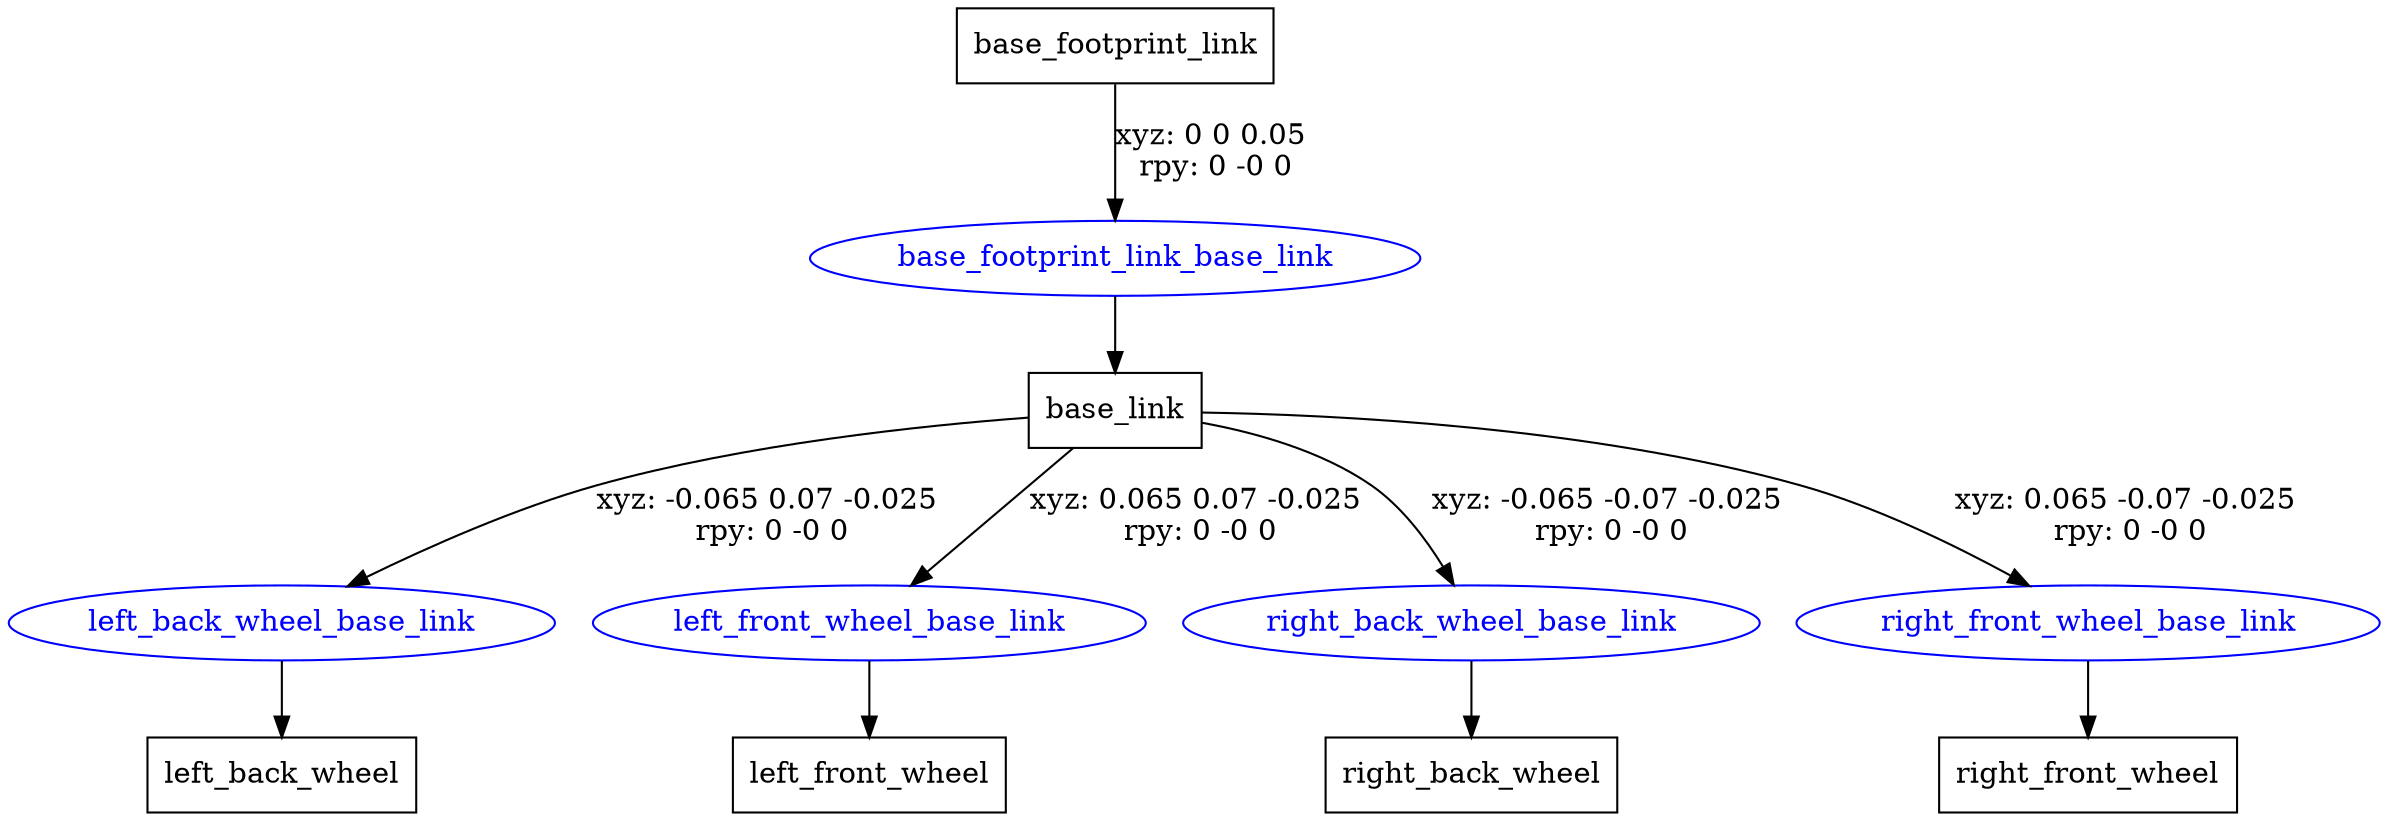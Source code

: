 digraph G {
node [shape=box];
"base_footprint_link" [label="base_footprint_link"];
"base_link" [label="base_link"];
"left_back_wheel" [label="left_back_wheel"];
"left_front_wheel" [label="left_front_wheel"];
"right_back_wheel" [label="right_back_wheel"];
"right_front_wheel" [label="right_front_wheel"];
node [shape=ellipse, color=blue, fontcolor=blue];
"base_footprint_link" -> "base_footprint_link_base_link" [label="xyz: 0 0 0.05 \nrpy: 0 -0 0"]
"base_footprint_link_base_link" -> "base_link"
"base_link" -> "left_back_wheel_base_link" [label="xyz: -0.065 0.07 -0.025 \nrpy: 0 -0 0"]
"left_back_wheel_base_link" -> "left_back_wheel"
"base_link" -> "left_front_wheel_base_link" [label="xyz: 0.065 0.07 -0.025 \nrpy: 0 -0 0"]
"left_front_wheel_base_link" -> "left_front_wheel"
"base_link" -> "right_back_wheel_base_link" [label="xyz: -0.065 -0.07 -0.025 \nrpy: 0 -0 0"]
"right_back_wheel_base_link" -> "right_back_wheel"
"base_link" -> "right_front_wheel_base_link" [label="xyz: 0.065 -0.07 -0.025 \nrpy: 0 -0 0"]
"right_front_wheel_base_link" -> "right_front_wheel"
}
